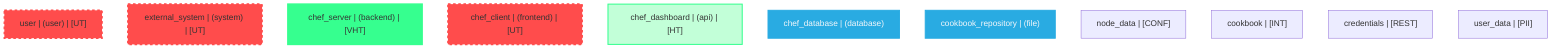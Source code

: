 graph TB
  node_01F3G4H5J6K7L8M9N2P5Q3R4S6T7U8V9W0X1Y2Z3A4B5C6E6["user | (user) | [UT]"]:::untrusted
  node_01F3G4H5J6K7L8M9N2P5Q3R4S6T7U8V9W0X1Y2Z3A4B5C6E7["external_system | (system) | [UT]"]:::untrusted
  node_01F3G4H5J6K7L8M9N2P5Q3R4S6T7U8V9W0X1Y2Z3A4B5C6E1["chef_server | (backend) | [VHT]"]:::veryHighTrust
  node_01F3G4H5J6K7L8M9N2P5Q3R4S6T7U8V9W0X1Y2Z3A4B5C6E2["chef_client | (frontend) | [UT]"]:::untrusted
  node_01F3G4H5J6K7L8M9N2P5Q3R4S6T7U8V9W0X1Y2Z3A4B5C6E3["chef_dashboard | (api) | [HT]"]:::highTrust
  node_01F3G4H5J6K7L8M9N2P5Q3R4S6T7U8V9W0X1Y2Z3A4B5C6E4["chef_database | (database)"]:::dataStore
  node_01F3G4H5J6K7L8M9N2P5Q3R4S6T7U8V9W0X1Y2Z3A4B5C6E5["cookbook_repository | (file)"]:::dataStore
  node_01F3G4H5J6K7L8M9N2P5Q3R4S6T7U8V9W0X1Y2Z3A4B5C6D7["node_data | [CONF]"]:::dataAsset,confidential
  node_01F3G4H5J6K7L8M9N2P5Q3R4S6T7U8V9W0X1Y2Z3A4B5C6D8["cookbook | [INT]"]:::dataAsset,internal
  node_01F3G4H5J6K7L8M9N2P5Q3R4S6T7U8V9W0X1Y2Z3A4B5C6D9["credentials | [REST]"]:::dataAsset,restricted
  node_01F3G4H5J6K7L8M9N2P5Q3R4S6T7U8V9W0X1Y2Z3A4B5C6E0["user_data | [PII]"]:::dataAsset,pii


  classDef externalEntity fill:#FF4C4C,stroke:#FF4C4C,stroke-width:2px,color:#F5F7FA
  classDef process fill:#36FF8F,stroke:#36FF8F,stroke-width:2px,color:#0B0D17
  classDef dataStore fill:#29ABE2,stroke:#29ABE2,stroke-width:2px,color:#F5F7FA
  classDef dataAsset fill:#A259FF,stroke:#c3a4ff,stroke-width:2px,color:#F5F7FA
  classDef untrusted fill:#FF4C4C,stroke:#FF4C4C,stroke-width:3px,stroke-dasharray:5 5
  classDef lowTrust fill:#f77c63,stroke:#f77c63,stroke-width:2px,stroke-dasharray:3 3
  classDef mediumTrust fill:#FFD300,stroke:#FFD300,stroke-width:2px
  classDef highTrust fill:#C2FFD8,stroke:#36FF8F,stroke-width:2px
  classDef veryHighTrust fill:#36FF8F,stroke:#36FF8F,stroke-width:3px
  classDef public fill:#C2FFD8,stroke:#36FF8F,stroke-width:1px
  classDef internal fill:#FFF2B3,stroke:#FFD300,stroke-width:1px
  classDef confidential fill:#FFB3B3,stroke:#FF4C4C,stroke-width:2px
  classDef restricted fill:#FF4C4C,stroke:#FF4C4C,stroke-width:3px
  classDef pii fill:#ffa1ad,stroke:#A259FF,stroke-width:2px
  classDef pci fill:#FF4C4C,stroke:#FF4C4C,stroke-width:3px
  classDef phi fill:#ffa1ad,stroke:#A259FF,stroke-width:3px
  classDef encryptedFlow stroke:#36FF8F,stroke-width:2px
  classDef unencryptedFlow stroke:#FF4C4C,stroke-width:2px,stroke-dasharray:5 5
  classDef authenticatedFlow stroke:#29ABE2,stroke-width:2px
  classDef trustBoundary fill:transparent,stroke:#2E3440,stroke-width:3px,stroke-dasharray:10 5